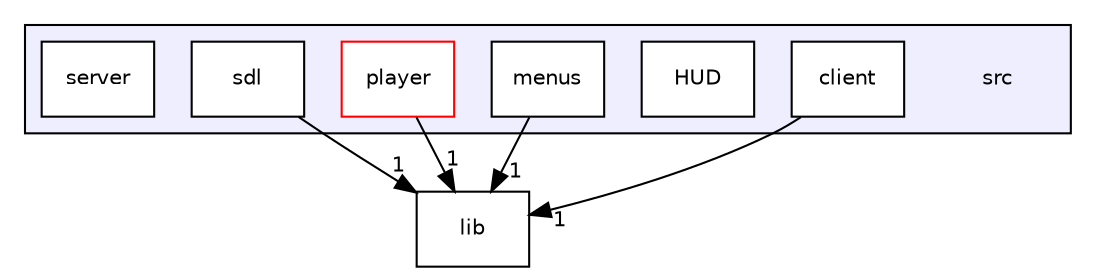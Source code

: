 digraph "src" {
  compound=true
  node [ fontsize="10", fontname="Helvetica"];
  edge [ labelfontsize="10", labelfontname="Helvetica"];
  subgraph clusterdir_68267d1309a1af8e8297ef4c3efbcdba {
    graph [ bgcolor="#eeeeff", pencolor="black", label="" URL="dir_68267d1309a1af8e8297ef4c3efbcdba.html"];
    dir_68267d1309a1af8e8297ef4c3efbcdba [shape=plaintext label="src"];
    dir_6908ff505388a07996d238c763adbdab [shape=box label="client" color="black" fillcolor="white" style="filled" URL="dir_6908ff505388a07996d238c763adbdab.html"];
    dir_30058b5f96a73d0c35ff6f95edf0c893 [shape=box label="HUD" color="black" fillcolor="white" style="filled" URL="dir_30058b5f96a73d0c35ff6f95edf0c893.html"];
    dir_a4cf0bd8881f9bd048453dfed09211e5 [shape=box label="menus" color="black" fillcolor="white" style="filled" URL="dir_a4cf0bd8881f9bd048453dfed09211e5.html"];
    dir_975424cdae97a07db69e55371758444e [shape=box label="player" color="red" fillcolor="white" style="filled" URL="dir_975424cdae97a07db69e55371758444e.html"];
    dir_40988668acd171a89cddbb9743a487a4 [shape=box label="sdl" color="black" fillcolor="white" style="filled" URL="dir_40988668acd171a89cddbb9743a487a4.html"];
    dir_075bb3ff235063c77951cd176d15a741 [shape=box label="server" color="black" fillcolor="white" style="filled" URL="dir_075bb3ff235063c77951cd176d15a741.html"];
  }
  dir_97aefd0d527b934f1d99a682da8fe6a9 [shape=box label="lib" URL="dir_97aefd0d527b934f1d99a682da8fe6a9.html"];
  dir_975424cdae97a07db69e55371758444e->dir_97aefd0d527b934f1d99a682da8fe6a9 [headlabel="1", labeldistance=1.5 headhref="dir_000010_000003.html"];
  dir_40988668acd171a89cddbb9743a487a4->dir_97aefd0d527b934f1d99a682da8fe6a9 [headlabel="1", labeldistance=1.5 headhref="dir_000012_000003.html"];
  dir_6908ff505388a07996d238c763adbdab->dir_97aefd0d527b934f1d99a682da8fe6a9 [headlabel="1", labeldistance=1.5 headhref="dir_000005_000003.html"];
  dir_a4cf0bd8881f9bd048453dfed09211e5->dir_97aefd0d527b934f1d99a682da8fe6a9 [headlabel="1", labeldistance=1.5 headhref="dir_000009_000003.html"];
}
